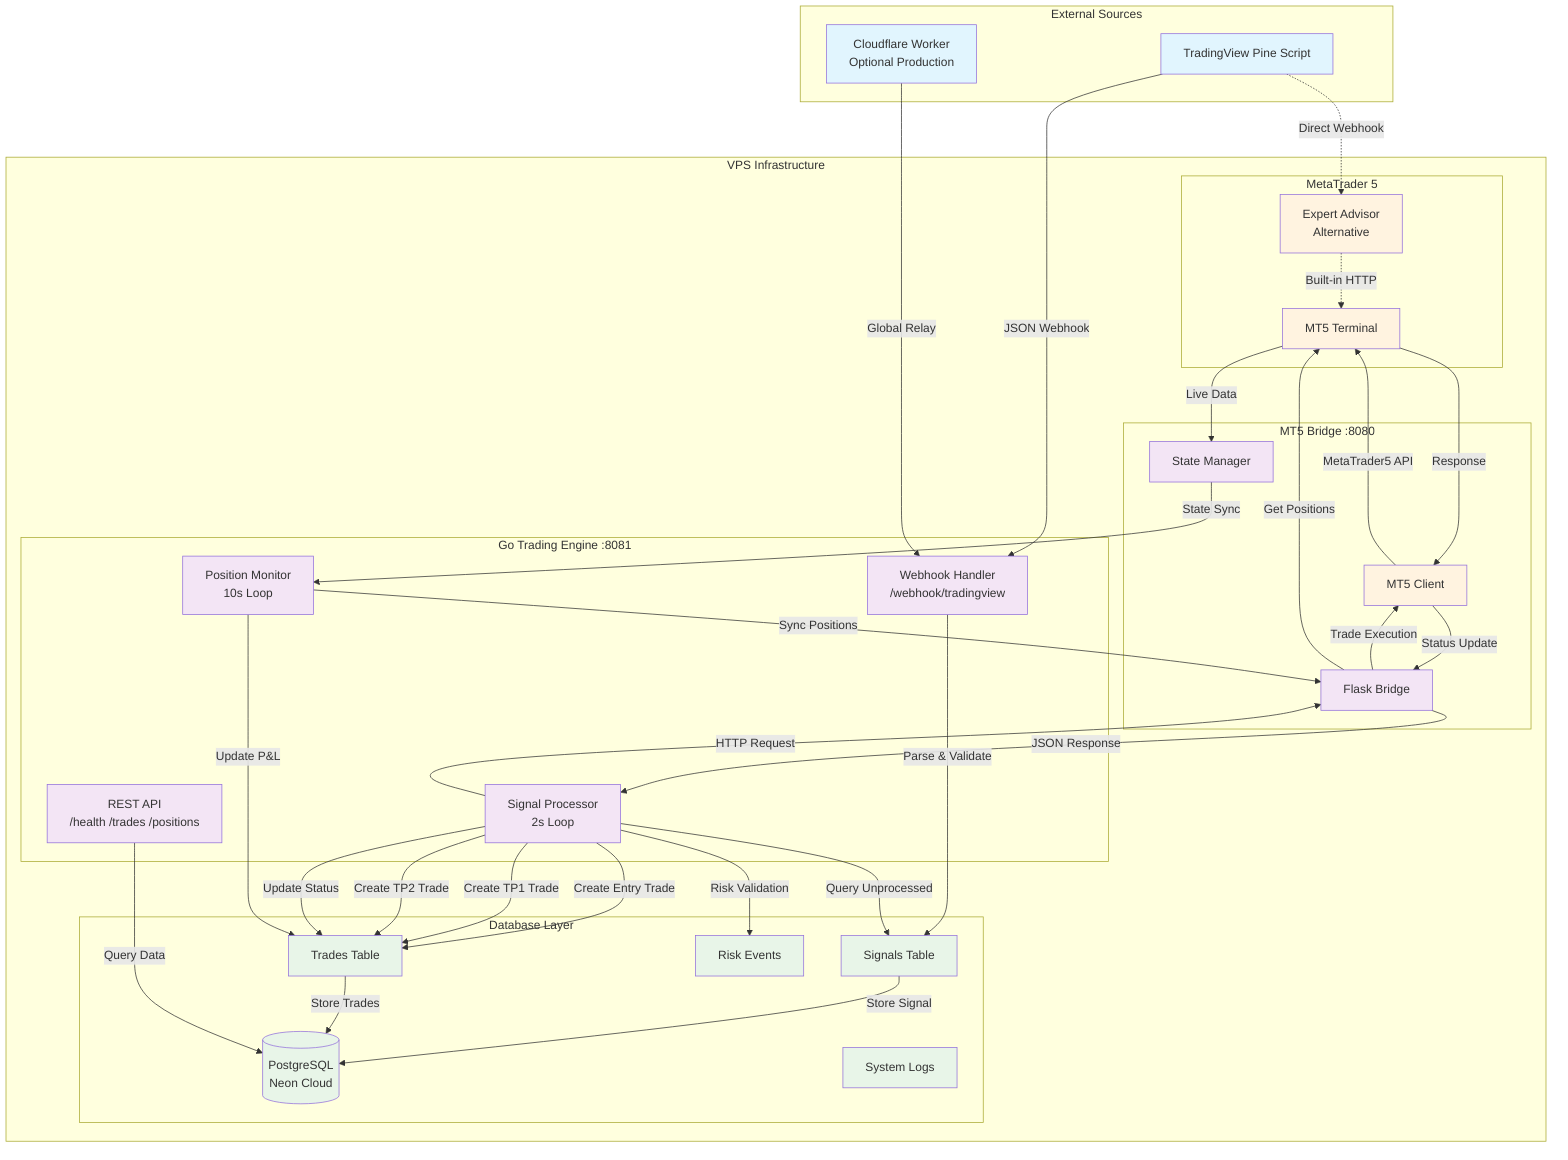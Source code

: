 graph TB
    subgraph "External Sources"
        TV[TradingView Pine Script]
        CF[Cloudflare Worker<br/>Optional Production]
    end
    
    subgraph "VPS Infrastructure"
        subgraph "Go Trading Engine :8081"
            WH[Webhook Handler<br/>/webhook/tradingview]
            SP[Signal Processor<br/>2s Loop]
            PM[Position Monitor<br/>10s Loop]
            API[REST API<br/>/health /trades /positions]
        end
        
        subgraph "MT5 Bridge :8080"
            FB[Flask Bridge]
            SM[State Manager]
            MT5C[MT5 Client]
        end
        
        subgraph "Database Layer"
            PG[(PostgreSQL<br/>Neon Cloud)]
            SIG[Signals Table]
            TRD[Trades Table]
            LOG[System Logs]
            RISK[Risk Events]
        end
        
        subgraph "MetaTrader 5"
            MT5[MT5 Terminal]
            EA[Expert Advisor<br/>Alternative]
        end
    end
    
    %% Webhook Flow
    TV -->|JSON Webhook| WH
    CF -->|Global Relay| WH
    WH -->|Parse & Validate| SIG
    SIG -->|Store Signal| PG
    
    %% Signal Processing Flow
    SP -->|Query Unprocessed| SIG
    SP -->|Risk Validation| RISK
    SP -->|Create Entry Trade| TRD
    SP -->|Create TP1 Trade| TRD
    SP -->|Create TP2 Trade| TRD
    TRD -->|Store Trades| PG
    
    %% MT5 Execution Flow
    SP -->|HTTP Request| FB
    FB -->|Trade Execution| MT5C
    MT5C -->|MetaTrader5 API| MT5
    MT5 -->|Response| MT5C
    MT5C -->|Status Update| FB
    FB -->|JSON Response| SP
    SP -->|Update Status| TRD
    
    %% Position Monitoring
    PM -->|Sync Positions| FB
    FB -->|Get Positions| MT5
    MT5 -->|Live Data| SM
    SM -->|State Sync| PM
    PM -->|Update P&L| TRD
    
    %% Alternative EA Path
    TV -.->|Direct Webhook| EA
    EA -.->|Built-in HTTP| MT5
    
    %% API Access
    API -->|Query Data| PG
    
    %% Styling
    classDef external fill:#e1f5fe
    classDef processing fill:#f3e5f5
    classDef storage fill:#e8f5e8
    classDef mt5 fill:#fff3e0
    
    class TV,CF external
    class WH,SP,PM,API,FB,SM processing
    class PG,SIG,TRD,LOG,RISK storage
    class MT5C,MT5,EA mt5